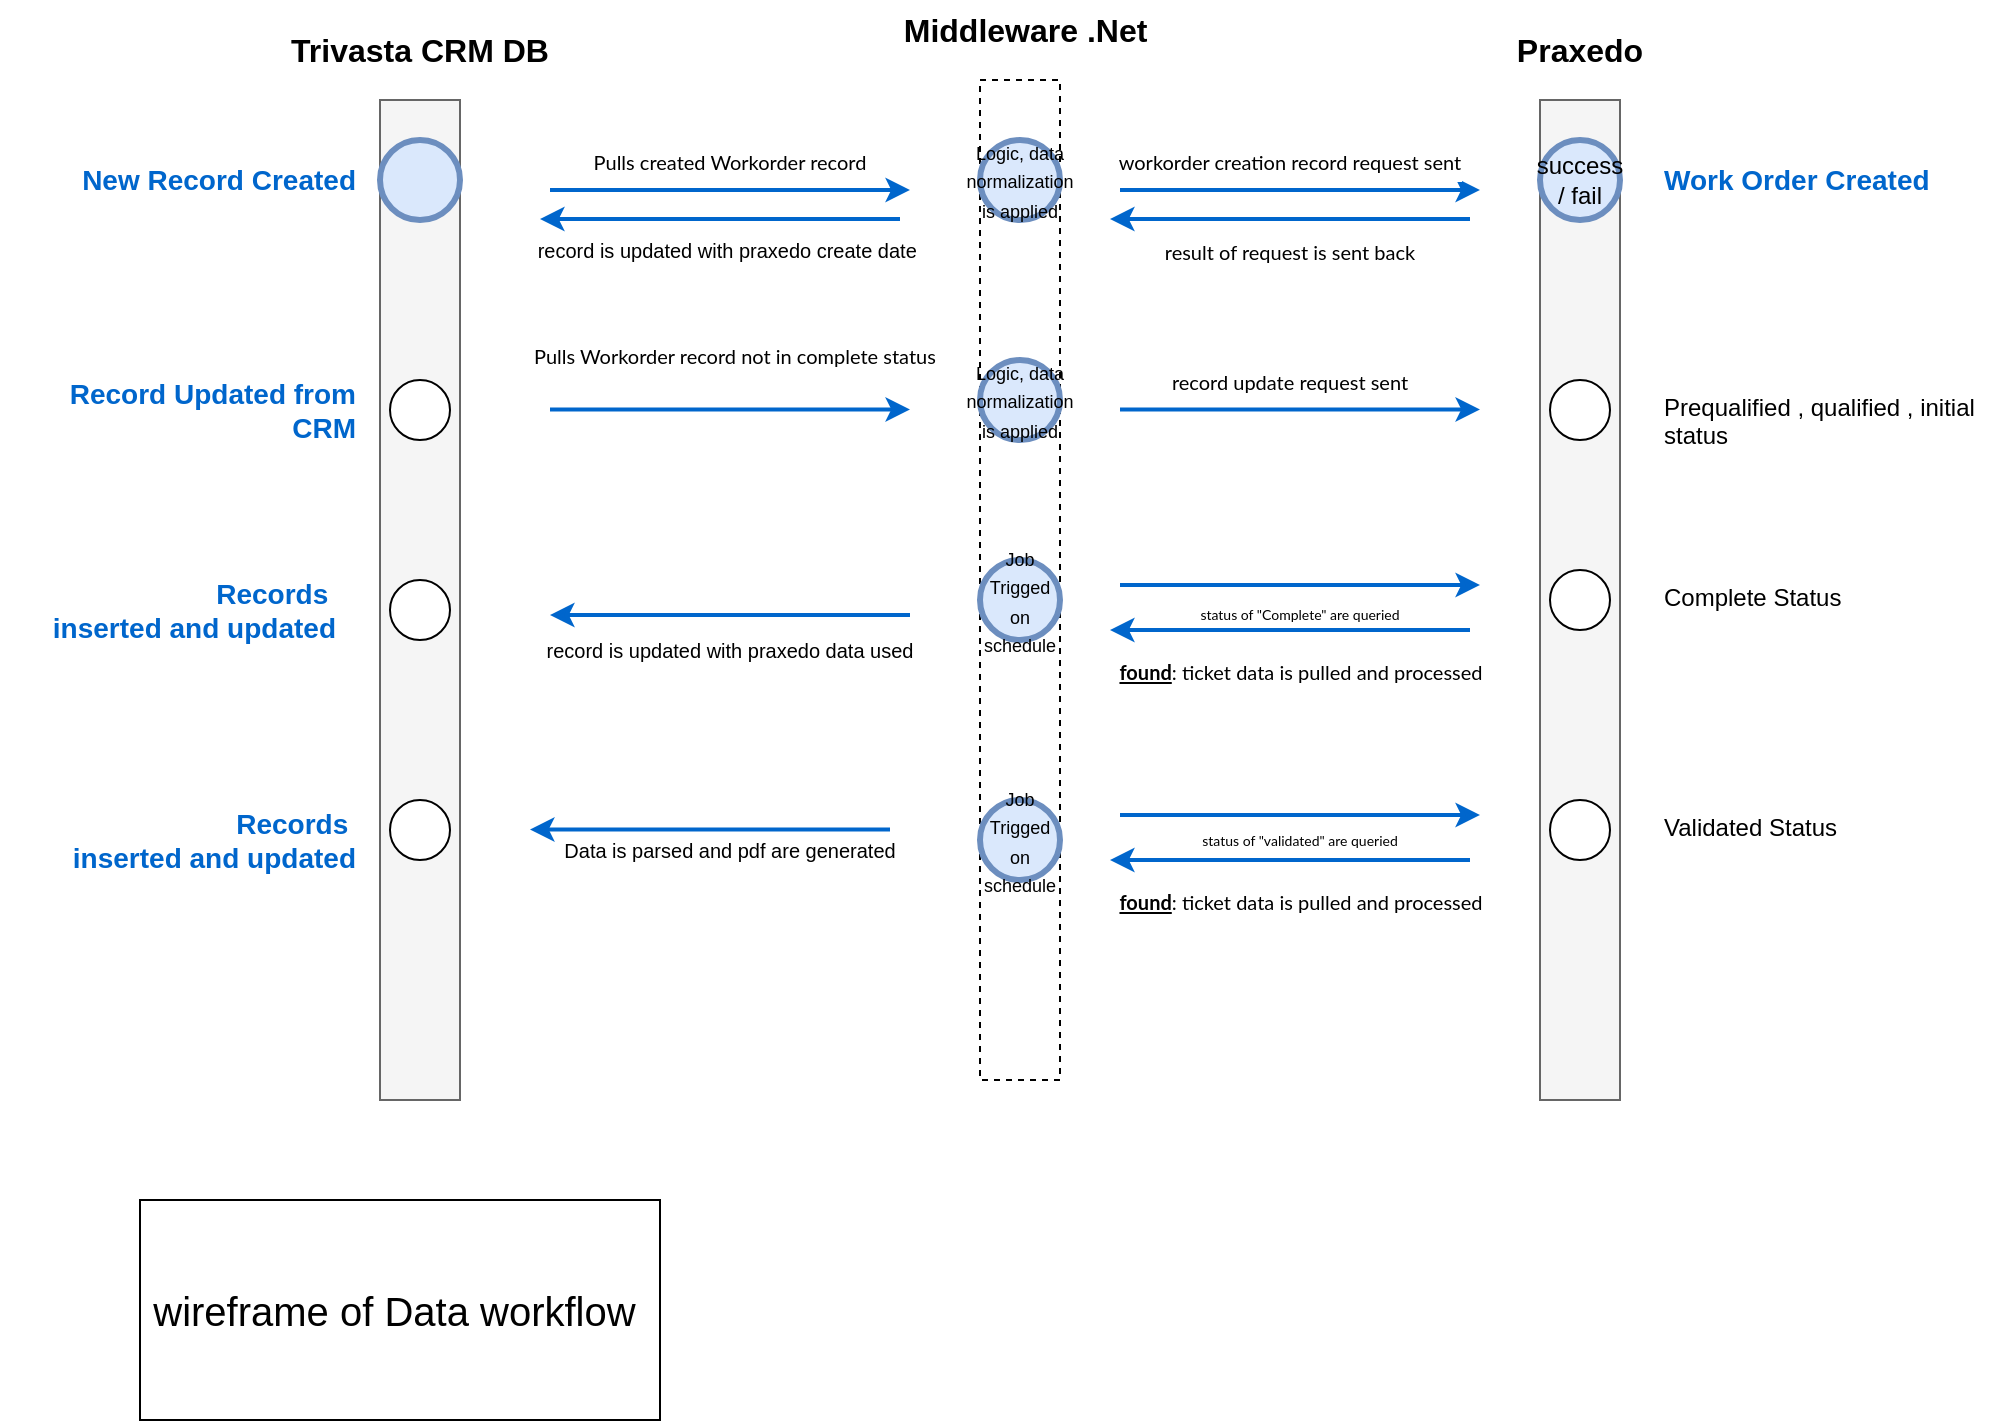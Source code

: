 <mxfile version="26.0.10">
  <diagram name="TruVista-Praxedo Integration" id="integration-points">
    <mxGraphModel dx="1691" dy="870" grid="1" gridSize="10" guides="1" tooltips="1" connect="1" arrows="1" fold="1" page="1" pageScale="1" pageWidth="850" pageHeight="1100" math="0" shadow="0">
      <root>
        <mxCell id="0" />
        <mxCell id="1" parent="0" />
        <mxCell id="csmQcJRk2leTTFz0Gsgc-23" value="&lt;h1 style=&quot;margin: 0px; font-family: &amp;quot;Lato Extended&amp;quot;, Lato, &amp;quot;Helvetica Neue&amp;quot;, Helvetica, Arial, sans-serif; font-weight: normal; line-height: 1.3; text-rendering: optimizelegibility; text-size-adjust: auto; overflow-wrap: break-word; hyphens: auto; color: rgb(0, 0, 0); text-align: start; background-color: rgb(255, 255, 255);&quot; class=&quot;title&quot;&gt;&lt;font style=&quot;font-size: 7px;&quot;&gt;status of &quot;Complete&quot; are queried&lt;/font&gt;&lt;/h1&gt;" style="text;html=1;align=center;verticalAlign=middle;whiteSpace=wrap;rounded=0;" vertex="1" parent="1">
          <mxGeometry x="550" y="322.5" width="220" height="15" as="geometry" />
        </mxCell>
        <mxCell id="csmQcJRk2leTTFz0Gsgc-24" value="&lt;h1 style=&quot;margin: 0px; font-family: &amp;quot;Lato Extended&amp;quot;, Lato, &amp;quot;Helvetica Neue&amp;quot;, Helvetica, Arial, sans-serif; line-height: 1.3; text-rendering: optimizelegibility; text-size-adjust: auto; overflow-wrap: break-word; hyphens: auto; color: rgb(0, 0, 0); text-align: start; background-color: rgb(255, 255, 255);&quot; class=&quot;title&quot;&gt;&lt;span style=&quot;font-size: 10px;&quot;&gt;&lt;u&gt;found&lt;/u&gt;&lt;span style=&quot;font-weight: normal;&quot;&gt;: ticket data is pulled and processed&lt;/span&gt;&lt;/span&gt;&lt;/h1&gt;" style="text;html=1;align=center;verticalAlign=middle;whiteSpace=wrap;rounded=0;" vertex="1" parent="1">
          <mxGeometry x="557.5" y="355" width="205" height="10" as="geometry" />
        </mxCell>
        <mxCell id="title-crm" value="Trivasta CRM DB" style="text;html=1;strokeColor=none;fillColor=none;align=center;verticalAlign=middle;whiteSpace=wrap;rounded=0;fontSize=16;fontStyle=1" parent="1" vertex="1">
          <mxGeometry x="120" y="40" width="200" height="30" as="geometry" />
        </mxCell>
        <mxCell id="title-praxedo" value="Praxedo" style="text;html=1;strokeColor=none;fillColor=none;align=center;verticalAlign=middle;whiteSpace=wrap;rounded=0;fontSize=16;fontStyle=1" parent="1" vertex="1">
          <mxGeometry x="700" y="40" width="200" height="30" as="geometry" />
        </mxCell>
        <mxCell id="pole-crm" value="" style="rounded=0;whiteSpace=wrap;html=1;fillColor=#f5f5f5;strokeColor=#666666" parent="1" vertex="1">
          <mxGeometry x="200" y="80" width="40" height="500" as="geometry" />
        </mxCell>
        <mxCell id="pole-praxedo" value="" style="rounded=0;whiteSpace=wrap;html=1;fillColor=#f5f5f5;strokeColor=#666666" parent="1" vertex="1">
          <mxGeometry x="780" y="80" width="40" height="500" as="geometry" />
        </mxCell>
        <mxCell id="wo-crm" value="" style="ellipse;whiteSpace=wrap;html=1;aspect=fixed;fillColor=#dae8fc;strokeColor=#6c8ebf;strokeWidth=3" parent="1" vertex="1">
          <mxGeometry x="200" y="100" width="40" height="40" as="geometry" />
        </mxCell>
        <mxCell id="wo-praxedo" value="success / fail" style="ellipse;whiteSpace=wrap;html=1;aspect=fixed;fillColor=#dae8fc;strokeColor=#6c8ebf;strokeWidth=3" parent="1" vertex="1">
          <mxGeometry x="780" y="100" width="40" height="40" as="geometry" />
        </mxCell>
        <mxCell id="label-wo-crm" value="New Record Created" style="text;html=1;strokeColor=none;fillColor=none;align=right;verticalAlign=middle;whiteSpace=wrap;rounded=0;fontSize=14;fontStyle=1;fontColor=#0066CC" parent="1" vertex="1">
          <mxGeometry x="20" y="105" width="170" height="30" as="geometry" />
        </mxCell>
        <mxCell id="label-wo-praxedo" value="Work Order Created" style="text;html=1;strokeColor=none;fillColor=none;align=left;verticalAlign=middle;whiteSpace=wrap;rounded=0;fontSize=14;fontStyle=1;fontColor=#0066CC" parent="1" vertex="1">
          <mxGeometry x="840" y="105" width="170" height="30" as="geometry" />
        </mxCell>
        <mxCell id="flow-wo-forward" value="" style="endArrow=classic;html=1;strokeWidth=2;strokeColor=#0066CC;" parent="1" edge="1">
          <mxGeometry width="50" height="50" relative="1" as="geometry">
            <mxPoint x="285" y="125" as="sourcePoint" />
            <mxPoint x="465" y="125" as="targetPoint" />
          </mxGeometry>
        </mxCell>
        <mxCell id="accounts-crm" value="" style="ellipse;whiteSpace=wrap;html=1;aspect=fixed" parent="1" vertex="1">
          <mxGeometry x="205" y="220" width="30" height="30" as="geometry" />
        </mxCell>
        <mxCell id="accounts-praxedo" value="" style="ellipse;whiteSpace=wrap;html=1;aspect=fixed" parent="1" vertex="1">
          <mxGeometry x="785" y="220" width="30" height="30" as="geometry" />
        </mxCell>
        <mxCell id="products-crm" value="" style="ellipse;whiteSpace=wrap;html=1;aspect=fixed" parent="1" vertex="1">
          <mxGeometry x="205" y="320" width="30" height="30" as="geometry" />
        </mxCell>
        <mxCell id="products-praxedo" value="" style="ellipse;whiteSpace=wrap;html=1;aspect=fixed" parent="1" vertex="1">
          <mxGeometry x="785" y="315" width="30" height="30" as="geometry" />
        </mxCell>
        <mxCell id="verify-crm" value="" style="ellipse;whiteSpace=wrap;html=1;aspect=fixed" parent="1" vertex="1">
          <mxGeometry x="205" y="430" width="30" height="30" as="geometry" />
        </mxCell>
        <mxCell id="verify-praxedo" value="" style="ellipse;whiteSpace=wrap;html=1;aspect=fixed" parent="1" vertex="1">
          <mxGeometry x="785" y="430" width="30" height="30" as="geometry" />
        </mxCell>
        <mxCell id="csmQcJRk2leTTFz0Gsgc-1" value="&lt;h1 style=&quot;margin: 0px; font-family: &amp;quot;Lato Extended&amp;quot;, Lato, &amp;quot;Helvetica Neue&amp;quot;, Helvetica, Arial, sans-serif; font-weight: normal; line-height: 1.3; text-rendering: optimizelegibility; text-size-adjust: auto; overflow-wrap: break-word; hyphens: auto; color: rgb(0, 0, 0); text-align: start; background-color: rgb(255, 255, 255);&quot; class=&quot;title&quot;&gt;&lt;font style=&quot;font-size: 10px;&quot;&gt;result of request is sent back&lt;/font&gt;&lt;/h1&gt;" style="text;html=1;align=center;verticalAlign=middle;whiteSpace=wrap;rounded=0;" vertex="1" parent="1">
          <mxGeometry x="555" y="135" width="200" height="30" as="geometry" />
        </mxCell>
        <mxCell id="csmQcJRk2leTTFz0Gsgc-2" value="" style="rounded=0;whiteSpace=wrap;html=1;strokeColor=light-dark(#000000,#FF4CF6);dashed=1;glass=0;" vertex="1" parent="1">
          <mxGeometry x="500" y="70" width="40" height="500" as="geometry" />
        </mxCell>
        <mxCell id="csmQcJRk2leTTFz0Gsgc-4" value="Middleware .Net&amp;nbsp;" style="text;html=1;strokeColor=none;fillColor=none;align=center;verticalAlign=middle;whiteSpace=wrap;rounded=0;fontSize=16;fontStyle=1" vertex="1" parent="1">
          <mxGeometry x="425" y="30" width="200" height="30" as="geometry" />
        </mxCell>
        <mxCell id="csmQcJRk2leTTFz0Gsgc-5" value="&lt;h1 style=&quot;margin: 0px; font-family: &amp;quot;Lato Extended&amp;quot;, Lato, &amp;quot;Helvetica Neue&amp;quot;, Helvetica, Arial, sans-serif; font-weight: normal; line-height: 1.3; text-rendering: optimizelegibility; text-size-adjust: auto; overflow-wrap: break-word; hyphens: auto; color: rgb(0, 0, 0); text-align: start; background-color: rgb(255, 255, 255);&quot; class=&quot;title&quot;&gt;&lt;font style=&quot;font-size: 10px;&quot;&gt;Pulls created Workorder&amp;nbsp;&lt;/font&gt;&lt;span style=&quot;font-size: 10px; background-color: light-dark(rgb(255, 255, 255), rgb(18, 18, 18)); color: light-dark(rgb(0, 0, 0), rgb(237, 237, 237));&quot;&gt;record&lt;/span&gt;&lt;/h1&gt;" style="text;html=1;align=center;verticalAlign=middle;whiteSpace=wrap;rounded=0;" vertex="1" parent="1">
          <mxGeometry x="260" y="90" width="230" height="30" as="geometry" />
        </mxCell>
        <mxCell id="csmQcJRk2leTTFz0Gsgc-7" value="&lt;font style=&quot;font-size: 9px;&quot;&gt;Logic, data normalization is applied&lt;/font&gt;" style="ellipse;whiteSpace=wrap;html=1;aspect=fixed;fillColor=#dae8fc;strokeColor=#6c8ebf;strokeWidth=3" vertex="1" parent="1">
          <mxGeometry x="500" y="100" width="40" height="40" as="geometry" />
        </mxCell>
        <mxCell id="csmQcJRk2leTTFz0Gsgc-8" value="" style="endArrow=classic;html=1;strokeWidth=2;strokeColor=#0066CC;" edge="1" parent="1">
          <mxGeometry width="50" height="50" relative="1" as="geometry">
            <mxPoint x="570" y="125" as="sourcePoint" />
            <mxPoint x="750" y="125" as="targetPoint" />
          </mxGeometry>
        </mxCell>
        <mxCell id="csmQcJRk2leTTFz0Gsgc-9" value="&lt;h1 style=&quot;margin: 0px; font-family: &amp;quot;Lato Extended&amp;quot;, Lato, &amp;quot;Helvetica Neue&amp;quot;, Helvetica, Arial, sans-serif; font-weight: normal; line-height: 1.3; text-rendering: optimizelegibility; text-size-adjust: auto; overflow-wrap: break-word; hyphens: auto; color: rgb(0, 0, 0); text-align: start; background-color: rgb(255, 255, 255);&quot; class=&quot;title&quot;&gt;&lt;font style=&quot;font-size: 10px;&quot;&gt;workorder&amp;nbsp;&lt;/font&gt;&lt;span style=&quot;font-size: 10px; background-color: light-dark(rgb(255, 255, 255), rgb(18, 18, 18)); color: light-dark(rgb(0, 0, 0), rgb(237, 237, 237));&quot;&gt;creation&lt;/span&gt;&lt;span style=&quot;font-size: 10px; background-color: light-dark(rgb(255, 255, 255), rgb(18, 18, 18)); color: light-dark(rgb(0, 0, 0), rgb(237, 237, 237));&quot;&gt;&amp;nbsp;&lt;/span&gt;&lt;span style=&quot;background-color: light-dark(rgb(255, 255, 255), rgb(18, 18, 18)); color: light-dark(rgb(0, 0, 0), rgb(237, 237, 237)); font-size: 10px;&quot;&gt;record request sent&lt;/span&gt;&lt;/h1&gt;" style="text;html=1;align=center;verticalAlign=middle;whiteSpace=wrap;rounded=0;" vertex="1" parent="1">
          <mxGeometry x="540" y="90" width="230" height="30" as="geometry" />
        </mxCell>
        <mxCell id="csmQcJRk2leTTFz0Gsgc-10" value="" style="endArrow=classic;html=1;strokeWidth=2;strokeColor=#0066CC;" edge="1" parent="1">
          <mxGeometry width="50" height="50" relative="1" as="geometry">
            <mxPoint x="745" y="139.52" as="sourcePoint" />
            <mxPoint x="565" y="139.52" as="targetPoint" />
          </mxGeometry>
        </mxCell>
        <mxCell id="csmQcJRk2leTTFz0Gsgc-12" value="" style="endArrow=classic;html=1;strokeWidth=2;strokeColor=#0066CC;" edge="1" parent="1">
          <mxGeometry width="50" height="50" relative="1" as="geometry">
            <mxPoint x="460" y="139.52" as="sourcePoint" />
            <mxPoint x="280" y="139.52" as="targetPoint" />
          </mxGeometry>
        </mxCell>
        <mxCell id="csmQcJRk2leTTFz0Gsgc-13" value="&lt;span style=&quot;font-size: 10px;&quot;&gt;record is updated with praxedo create date&amp;nbsp;&lt;/span&gt;" style="text;html=1;align=center;verticalAlign=middle;whiteSpace=wrap;rounded=0;" vertex="1" parent="1">
          <mxGeometry x="275" y="140" width="200" height="30" as="geometry" />
        </mxCell>
        <mxCell id="csmQcJRk2leTTFz0Gsgc-14" value="Prequalified&amp;nbsp;, qualified , initial status&amp;nbsp;" style="text;whiteSpace=wrap;html=1;" vertex="1" parent="1">
          <mxGeometry x="840" y="220" width="170" height="40" as="geometry" />
        </mxCell>
        <mxCell id="csmQcJRk2leTTFz0Gsgc-15" value="Complete Status" style="text;whiteSpace=wrap;html=1;" vertex="1" parent="1">
          <mxGeometry x="840" y="315" width="170" height="40" as="geometry" />
        </mxCell>
        <mxCell id="csmQcJRk2leTTFz0Gsgc-17" value="" style="endArrow=classic;html=1;strokeWidth=2;strokeColor=#0066CC;" edge="1" parent="1">
          <mxGeometry width="50" height="50" relative="1" as="geometry">
            <mxPoint x="745" y="345.0" as="sourcePoint" />
            <mxPoint x="565" y="345.0" as="targetPoint" />
          </mxGeometry>
        </mxCell>
        <mxCell id="csmQcJRk2leTTFz0Gsgc-19" value="" style="endArrow=classic;html=1;strokeWidth=2;strokeColor=#0066CC;" edge="1" parent="1">
          <mxGeometry width="50" height="50" relative="1" as="geometry">
            <mxPoint x="455" y="444.71" as="sourcePoint" />
            <mxPoint x="275" y="444.71" as="targetPoint" />
          </mxGeometry>
        </mxCell>
        <mxCell id="csmQcJRk2leTTFz0Gsgc-20" value="" style="endArrow=classic;html=1;strokeWidth=2;strokeColor=#0066CC;" edge="1" parent="1">
          <mxGeometry width="50" height="50" relative="1" as="geometry">
            <mxPoint x="465" y="337.5" as="sourcePoint" />
            <mxPoint x="285" y="337.5" as="targetPoint" />
          </mxGeometry>
        </mxCell>
        <mxCell id="csmQcJRk2leTTFz0Gsgc-21" value="Validated Status" style="text;whiteSpace=wrap;html=1;" vertex="1" parent="1">
          <mxGeometry x="840" y="430" width="170" height="40" as="geometry" />
        </mxCell>
        <mxCell id="csmQcJRk2leTTFz0Gsgc-22" value="" style="endArrow=classic;html=1;strokeWidth=2;strokeColor=#0066CC;" edge="1" parent="1">
          <mxGeometry width="50" height="50" relative="1" as="geometry">
            <mxPoint x="570" y="322.5" as="sourcePoint" />
            <mxPoint x="750" y="322.5" as="targetPoint" />
          </mxGeometry>
        </mxCell>
        <mxCell id="csmQcJRk2leTTFz0Gsgc-25" value="&lt;font style=&quot;font-size: 9px;&quot;&gt;Job Trigged on schedule&lt;/font&gt;" style="ellipse;whiteSpace=wrap;html=1;aspect=fixed;fillColor=#dae8fc;strokeColor=#6c8ebf;strokeWidth=3" vertex="1" parent="1">
          <mxGeometry x="500" y="310" width="40" height="40" as="geometry" />
        </mxCell>
        <mxCell id="csmQcJRk2leTTFz0Gsgc-26" value="&lt;span style=&quot;font-size: 10px;&quot;&gt;record is updated with praxedo data used&lt;/span&gt;" style="text;html=1;align=center;verticalAlign=middle;whiteSpace=wrap;rounded=0;" vertex="1" parent="1">
          <mxGeometry x="275" y="340.29" width="200" height="30" as="geometry" />
        </mxCell>
        <mxCell id="csmQcJRk2leTTFz0Gsgc-27" value="Records&amp;nbsp;&lt;div&gt;inserted and updated&lt;/div&gt;" style="text;html=1;strokeColor=none;fillColor=none;align=right;verticalAlign=middle;whiteSpace=wrap;rounded=0;fontSize=14;fontStyle=1;fontColor=#0066CC" vertex="1" parent="1">
          <mxGeometry x="10" y="320" width="170" height="30" as="geometry" />
        </mxCell>
        <mxCell id="csmQcJRk2leTTFz0Gsgc-28" value="&lt;h1 style=&quot;margin: 0px; font-family: &amp;quot;Lato Extended&amp;quot;, Lato, &amp;quot;Helvetica Neue&amp;quot;, Helvetica, Arial, sans-serif; font-weight: normal; line-height: 1.3; text-rendering: optimizelegibility; text-size-adjust: auto; overflow-wrap: break-word; hyphens: auto; color: rgb(0, 0, 0); text-align: start; background-color: rgb(255, 255, 255);&quot; class=&quot;title&quot;&gt;&lt;font style=&quot;font-size: 7px;&quot;&gt;status of &quot;validated&quot; are queried&lt;/font&gt;&lt;/h1&gt;" style="text;html=1;align=center;verticalAlign=middle;whiteSpace=wrap;rounded=0;" vertex="1" parent="1">
          <mxGeometry x="550" y="435" width="220" height="15" as="geometry" />
        </mxCell>
        <mxCell id="csmQcJRk2leTTFz0Gsgc-29" value="&lt;h1 style=&quot;margin: 0px; font-family: &amp;quot;Lato Extended&amp;quot;, Lato, &amp;quot;Helvetica Neue&amp;quot;, Helvetica, Arial, sans-serif; line-height: 1.3; text-rendering: optimizelegibility; text-size-adjust: auto; overflow-wrap: break-word; hyphens: auto; color: rgb(0, 0, 0); text-align: start; background-color: rgb(255, 255, 255);&quot; class=&quot;title&quot;&gt;&lt;span style=&quot;font-size: 10px;&quot;&gt;&lt;u&gt;found&lt;/u&gt;&lt;span style=&quot;font-weight: normal;&quot;&gt;: ticket data is pulled and processed&lt;/span&gt;&lt;/span&gt;&lt;/h1&gt;" style="text;html=1;align=center;verticalAlign=middle;whiteSpace=wrap;rounded=0;" vertex="1" parent="1">
          <mxGeometry x="557.5" y="470" width="205" height="10" as="geometry" />
        </mxCell>
        <mxCell id="csmQcJRk2leTTFz0Gsgc-30" value="" style="endArrow=classic;html=1;strokeWidth=2;strokeColor=#0066CC;" edge="1" parent="1">
          <mxGeometry width="50" height="50" relative="1" as="geometry">
            <mxPoint x="745" y="460" as="sourcePoint" />
            <mxPoint x="565" y="460" as="targetPoint" />
          </mxGeometry>
        </mxCell>
        <mxCell id="csmQcJRk2leTTFz0Gsgc-31" value="" style="endArrow=classic;html=1;strokeWidth=2;strokeColor=#0066CC;" edge="1" parent="1">
          <mxGeometry width="50" height="50" relative="1" as="geometry">
            <mxPoint x="570" y="437.5" as="sourcePoint" />
            <mxPoint x="750" y="437.5" as="targetPoint" />
          </mxGeometry>
        </mxCell>
        <mxCell id="csmQcJRk2leTTFz0Gsgc-32" value="&lt;font style=&quot;font-size: 9px;&quot;&gt;Job Trigged on schedule&lt;/font&gt;" style="ellipse;whiteSpace=wrap;html=1;aspect=fixed;fillColor=#dae8fc;strokeColor=#6c8ebf;strokeWidth=3" vertex="1" parent="1">
          <mxGeometry x="500" y="430" width="40" height="40" as="geometry" />
        </mxCell>
        <mxCell id="csmQcJRk2leTTFz0Gsgc-33" value="&lt;span style=&quot;font-size: 10px;&quot;&gt;Data is parsed and pdf are generated&lt;/span&gt;" style="text;html=1;align=center;verticalAlign=middle;whiteSpace=wrap;rounded=0;" vertex="1" parent="1">
          <mxGeometry x="275" y="440" width="200" height="30" as="geometry" />
        </mxCell>
        <mxCell id="csmQcJRk2leTTFz0Gsgc-34" value="Records&amp;nbsp;&lt;div&gt;inserted and updated&lt;/div&gt;" style="text;html=1;strokeColor=none;fillColor=none;align=right;verticalAlign=middle;whiteSpace=wrap;rounded=0;fontSize=14;fontStyle=1;fontColor=#0066CC" vertex="1" parent="1">
          <mxGeometry x="20" y="435" width="170" height="30" as="geometry" />
        </mxCell>
        <mxCell id="csmQcJRk2leTTFz0Gsgc-35" value="Record Updated from CRM" style="text;html=1;strokeColor=none;fillColor=none;align=right;verticalAlign=middle;whiteSpace=wrap;rounded=0;fontSize=14;fontStyle=1;fontColor=#0066CC" vertex="1" parent="1">
          <mxGeometry x="20" y="220" width="170" height="30" as="geometry" />
        </mxCell>
        <mxCell id="csmQcJRk2leTTFz0Gsgc-36" value="" style="endArrow=classic;html=1;strokeWidth=2;strokeColor=#0066CC;" edge="1" parent="1">
          <mxGeometry width="50" height="50" relative="1" as="geometry">
            <mxPoint x="285" y="234.71" as="sourcePoint" />
            <mxPoint x="465" y="234.71" as="targetPoint" />
          </mxGeometry>
        </mxCell>
        <mxCell id="csmQcJRk2leTTFz0Gsgc-37" value="" style="endArrow=classic;html=1;strokeWidth=2;strokeColor=#0066CC;" edge="1" parent="1">
          <mxGeometry width="50" height="50" relative="1" as="geometry">
            <mxPoint x="570" y="234.71" as="sourcePoint" />
            <mxPoint x="750" y="234.71" as="targetPoint" />
          </mxGeometry>
        </mxCell>
        <mxCell id="csmQcJRk2leTTFz0Gsgc-38" value="&lt;font style=&quot;font-size: 9px;&quot;&gt;Logic, data normalization is applied&lt;/font&gt;" style="ellipse;whiteSpace=wrap;html=1;aspect=fixed;fillColor=#dae8fc;strokeColor=#6c8ebf;strokeWidth=3" vertex="1" parent="1">
          <mxGeometry x="500" y="210" width="40" height="40" as="geometry" />
        </mxCell>
        <mxCell id="csmQcJRk2leTTFz0Gsgc-39" value="&lt;h1 style=&quot;margin: 0px; font-family: &amp;quot;Lato Extended&amp;quot;, Lato, &amp;quot;Helvetica Neue&amp;quot;, Helvetica, Arial, sans-serif; font-weight: normal; line-height: 1.3; text-rendering: optimizelegibility; text-size-adjust: auto; overflow-wrap: break-word; hyphens: auto; color: rgb(0, 0, 0); text-align: start; background-color: rgb(255, 255, 255);&quot; class=&quot;title&quot;&gt;&lt;span style=&quot;background-color: light-dark(rgb(255, 255, 255), rgb(18, 18, 18)); color: light-dark(rgb(0, 0, 0), rgb(237, 237, 237)); font-size: 10px;&quot;&gt;record update request sent&lt;/span&gt;&lt;/h1&gt;" style="text;html=1;align=center;verticalAlign=middle;whiteSpace=wrap;rounded=0;" vertex="1" parent="1">
          <mxGeometry x="540" y="200" width="230" height="30" as="geometry" />
        </mxCell>
        <mxCell id="csmQcJRk2leTTFz0Gsgc-40" value="&lt;h1 class=&quot;title&quot; style=&quot;forced-color-adjust: none; font-style: normal; font-variant-ligatures: normal; font-variant-caps: normal; letter-spacing: normal; orphans: 2; text-indent: 0px; text-transform: none; widows: 2; word-spacing: 0px; -webkit-text-stroke-width: 0px; white-space: normal; text-decoration-thickness: initial; text-decoration-style: initial; text-decoration-color: initial; margin: 0px; font-family: &amp;quot;Lato Extended&amp;quot;, Lato, &amp;quot;Helvetica Neue&amp;quot;, Helvetica, Arial, sans-serif; font-weight: normal; line-height: 1.3; text-rendering: optimizelegibility; text-size-adjust: auto; overflow-wrap: break-word; hyphens: auto; color: rgb(0, 0, 0); text-align: start; background-color: rgb(255, 255, 255); box-shadow: none !important;&quot;&gt;&lt;font style=&quot;forced-color-adjust: none; box-shadow: none !important; font-size: 10px;&quot;&gt;Pulls Workorder&amp;nbsp;&lt;/font&gt;&lt;span style=&quot;forced-color-adjust: none; box-shadow: none !important; font-size: 10px; background-color: light-dark(rgb(255, 255, 255), rgb(18, 18, 18)); color: light-dark(rgb(0, 0, 0), rgb(237, 237, 237));&quot;&gt;record not in complete status&lt;/span&gt;&lt;/h1&gt;" style="text;whiteSpace=wrap;html=1;" vertex="1" parent="1">
          <mxGeometry x="275" y="180" width="205" height="20" as="geometry" />
        </mxCell>
        <mxCell id="csmQcJRk2leTTFz0Gsgc-41" value="&lt;font style=&quot;font-size: 20px;&quot;&gt;wireframe of Data workflow&amp;nbsp;&lt;/font&gt;" style="whiteSpace=wrap;html=1;" vertex="1" parent="1">
          <mxGeometry x="80" y="630" width="260" height="110" as="geometry" />
        </mxCell>
      </root>
    </mxGraphModel>
  </diagram>
</mxfile>
